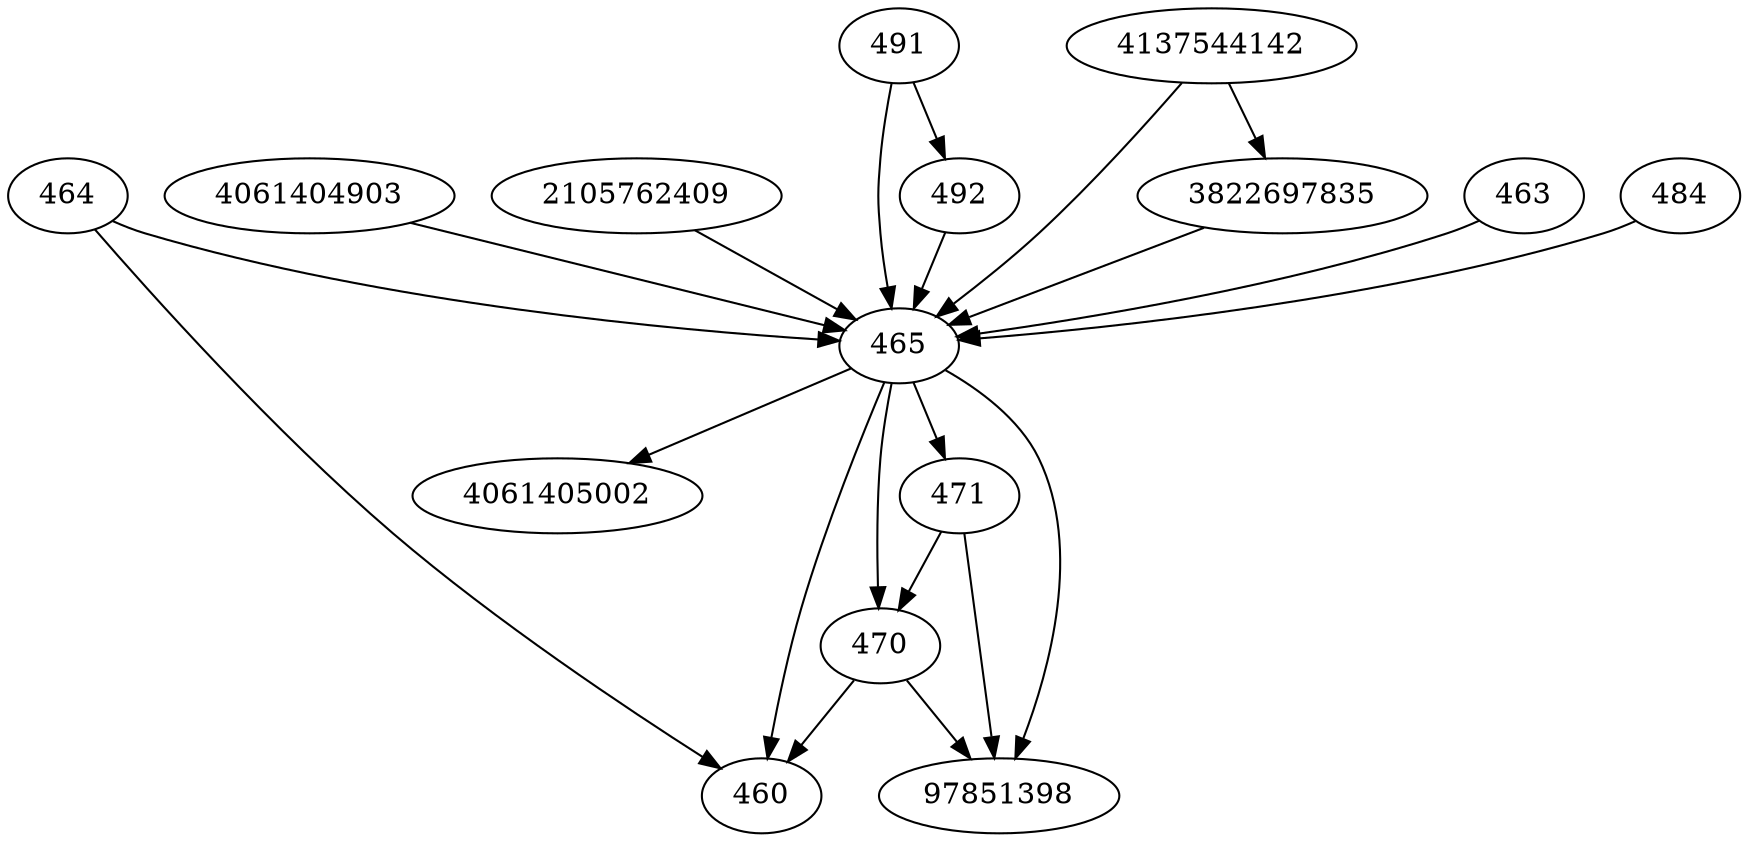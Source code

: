 strict digraph  {
484;
97851398;
4061404903;
2105762409;
4061405002;
491;
492;
3822697835;
4137544142;
463;
464;
460;
465;
470;
471;
484 -> 465;
4061404903 -> 465;
2105762409 -> 465;
491 -> 465;
491 -> 492;
492 -> 465;
3822697835 -> 465;
4137544142 -> 465;
4137544142 -> 3822697835;
463 -> 465;
464 -> 460;
464 -> 465;
465 -> 460;
465 -> 470;
465 -> 471;
465 -> 97851398;
465 -> 4061405002;
470 -> 97851398;
470 -> 460;
471 -> 97851398;
471 -> 470;
}
